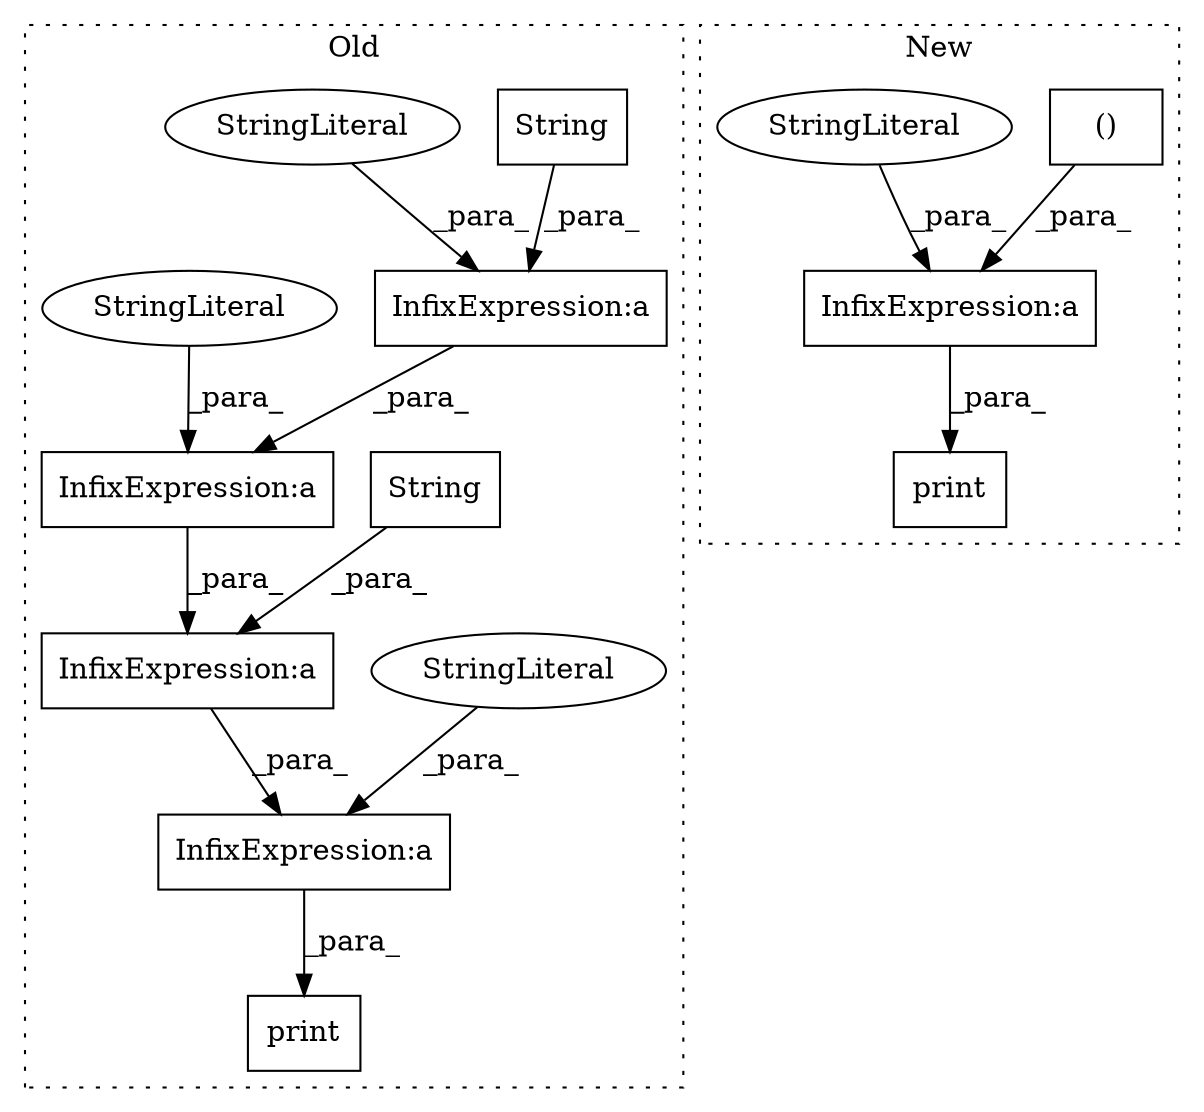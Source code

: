 digraph G {
subgraph cluster0 {
1 [label="String" a="32" s="1936,1944" l="7,1" shape="box"];
3 [label="InfixExpression:a" a="27" s="1933" l="3" shape="box"];
4 [label="StringLiteral" a="45" s="1893" l="40" shape="ellipse"];
7 [label="InfixExpression:a" a="27" s="2036" l="3" shape="box"];
8 [label="StringLiteral" a="45" s="2039" l="5" shape="ellipse"];
9 [label="InfixExpression:a" a="27" s="2017" l="3" shape="box"];
10 [label="String" a="32" s="2020,2034" l="7,1" shape="box"];
11 [label="print" a="32" s="1882,2044" l="6,1" shape="box"];
13 [label="InfixExpression:a" a="27" s="1946" l="3" shape="box"];
14 [label="StringLiteral" a="45" s="1949" l="28" shape="ellipse"];
label = "Old";
style="dotted";
}
subgraph cluster1 {
2 [label="()" a="106" s="1918" l="182" shape="box"];
5 [label="InfixExpression:a" a="27" s="1908" l="10" shape="box"];
6 [label="StringLiteral" a="45" s="1888" l="20" shape="ellipse"];
12 [label="print" a="32" s="1882,2100" l="6,2" shape="box"];
label = "New";
style="dotted";
}
1 -> 3 [label="_para_"];
2 -> 5 [label="_para_"];
3 -> 13 [label="_para_"];
4 -> 3 [label="_para_"];
5 -> 12 [label="_para_"];
6 -> 5 [label="_para_"];
7 -> 11 [label="_para_"];
8 -> 7 [label="_para_"];
9 -> 7 [label="_para_"];
10 -> 9 [label="_para_"];
13 -> 9 [label="_para_"];
14 -> 13 [label="_para_"];
}